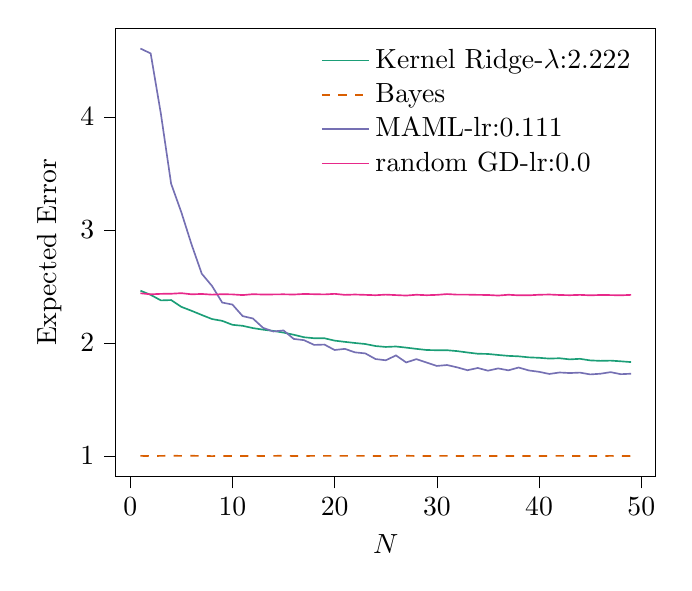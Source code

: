 % This file was created with tikzplotlib v0.10.1.
\begin{tikzpicture}

\definecolor{chocolate217952}{RGB}{217,95,2}
\definecolor{darkcyan27158119}{RGB}{27,158,119}
\definecolor{darkgray176}{RGB}{176,176,176}
\definecolor{deeppink23141138}{RGB}{231,41,138}
\definecolor{lightslategray117112179}{RGB}{117,112,179}

\begin{axis}[
legend cell align={left},
legend style={fill opacity=0.8, draw opacity=1, text opacity=1, draw=none},
tick align=outside,
tick pos=left,
x grid style={darkgray176},
xlabel={\(\displaystyle N\)},
xmin=-1.4, xmax=51.4,
xtick style={color=black},
y grid style={darkgray176},
ylabel={Expected Error},
ymin=0.817, ymax=4.785,
ytick style={color=black}
]
\addplot [semithick, darkcyan27158119]
table {%
1 2.462
2 2.425
3 2.376
4 2.379
5 2.319
6 2.284
7 2.247
8 2.211
9 2.195
10 2.16
11 2.151
12 2.131
13 2.117
14 2.106
15 2.091
16 2.072
17 2.05
18 2.041
19 2.041
20 2.02
21 2.009
22 1.999
23 1.99
24 1.972
25 1.964
26 1.968
27 1.958
28 1.947
29 1.937
30 1.935
31 1.935
32 1.927
33 1.915
34 1.904
35 1.902
36 1.893
37 1.885
38 1.881
39 1.872
40 1.868
41 1.861
42 1.864
43 1.854
44 1.859
45 1.845
46 1.841
47 1.843
48 1.837
49 1.83
};
\addlegendentry{Kernel Ridge-$\lambda$:2.222}
\addplot [semithick, chocolate217952, dashed]
table {%
1 1.0
2 0.998
3 1.0
4 1.001
5 1.0
6 1.001
7 0.999
8 0.998
9 0.999
10 0.999
11 0.999
12 1.0
13 0.999
14 1.0
15 1.001
16 0.999
17 0.999
18 1.0
19 1.0
20 1.0
21 1.0
22 1.0
23 1.0
24 0.999
25 0.999
26 1.0
27 1.001
28 0.999
29 0.999
30 1.0
31 1.0
32 0.999
33 0.999
34 1.0
35 0.999
36 0.999
37 0.999
38 0.999
39 0.999
40 0.999
41 0.999
42 1.0
43 0.999
44 0.999
45 0.999
46 0.998
47 1.0
48 0.998
49 0.999
};
\addlegendentry{Bayes}
\addplot [semithick, lightslategray117112179]
table {%
1 4.605
2 4.562
3 4.027
4 3.409
5 3.156
6 2.871
7 2.612
8 2.504
9 2.357
10 2.339
11 2.237
12 2.216
13 2.133
14 2.101
15 2.11
16 2.035
17 2.024
18 1.982
19 1.985
20 1.937
21 1.947
22 1.916
23 1.907
24 1.857
25 1.846
26 1.889
27 1.827
28 1.856
29 1.826
30 1.796
31 1.804
32 1.783
33 1.758
34 1.778
35 1.754
36 1.774
37 1.757
38 1.782
39 1.756
40 1.744
41 1.725
42 1.738
43 1.733
44 1.737
45 1.721
46 1.727
47 1.741
48 1.723
49 1.727
};
\addlegendentry{MAML-lr:0.111}
\addplot [semithick, deeppink23141138]
table {%
1 2.439
2 2.43
3 2.434
4 2.435
5 2.44
6 2.43
7 2.433
8 2.427
9 2.431
10 2.429
11 2.423
12 2.431
13 2.428
14 2.429
15 2.43
16 2.428
17 2.433
18 2.431
19 2.429
20 2.434
21 2.425
22 2.428
23 2.425
24 2.422
25 2.427
26 2.423
27 2.419
28 2.426
29 2.422
30 2.425
31 2.432
32 2.427
33 2.427
34 2.425
35 2.424
36 2.419
37 2.426
38 2.421
39 2.421
40 2.426
41 2.428
42 2.424
43 2.422
44 2.425
45 2.421
46 2.424
47 2.423
48 2.421
49 2.425
};
\addlegendentry{random GD-lr:0.0}
\end{axis}

\end{tikzpicture}
